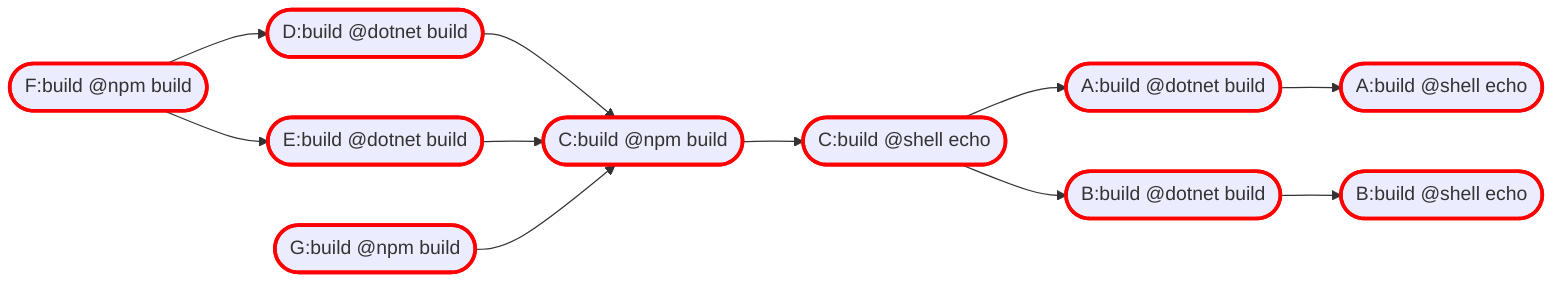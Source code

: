 flowchart LR
classDef forced stroke:red,stroke-width:3px
classDef required stroke:orange,stroke-width:3px
classDef selected stroke:black,stroke-width:3px
A:build(["A:build @dotnet build"])
B:build(["B:build @dotnet build"])
D:build(["D:build @dotnet build"])
E:build(["E:build @dotnet build"])
A:build --> A:build-1
class A:build forced
B:build --> B:build-1
class B:build forced
D:build --> C:build
class D:build forced
E:build --> C:build
class E:build forced
C:build(["C:build @npm build"])
F:build(["F:build @npm build"])
G:build(["G:build @npm build"])
C:build --> C:build-1
class C:build forced
F:build --> D:build
F:build --> E:build
class F:build forced
G:build --> C:build
class G:build forced
A:build-1(["A:build @shell echo"])
B:build-1(["B:build @shell echo"])
C:build-1(["C:build @shell echo"])
class A:build-1 forced
class B:build-1 forced
C:build-1 --> A:build
C:build-1 --> B:build
class C:build-1 forced